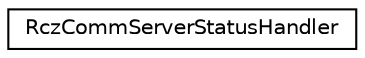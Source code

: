 digraph "クラス階層図"
{
  edge [fontname="Helvetica",fontsize="10",labelfontname="Helvetica",labelfontsize="10"];
  node [fontname="Helvetica",fontsize="10",shape=record];
  rankdir="LR";
  Node1 [label="RczCommServerStatusHandler",height=0.2,width=0.4,color="black", fillcolor="white", style="filled",URL="$classRczCommServerStatusHandler.html"];
}
